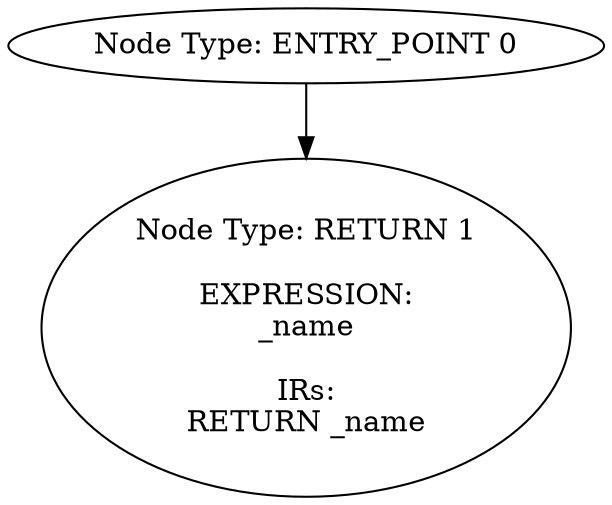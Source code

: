digraph{
0[label="Node Type: ENTRY_POINT 0
"];
0->1;
1[label="Node Type: RETURN 1

EXPRESSION:
_name

IRs:
RETURN _name"];
}
